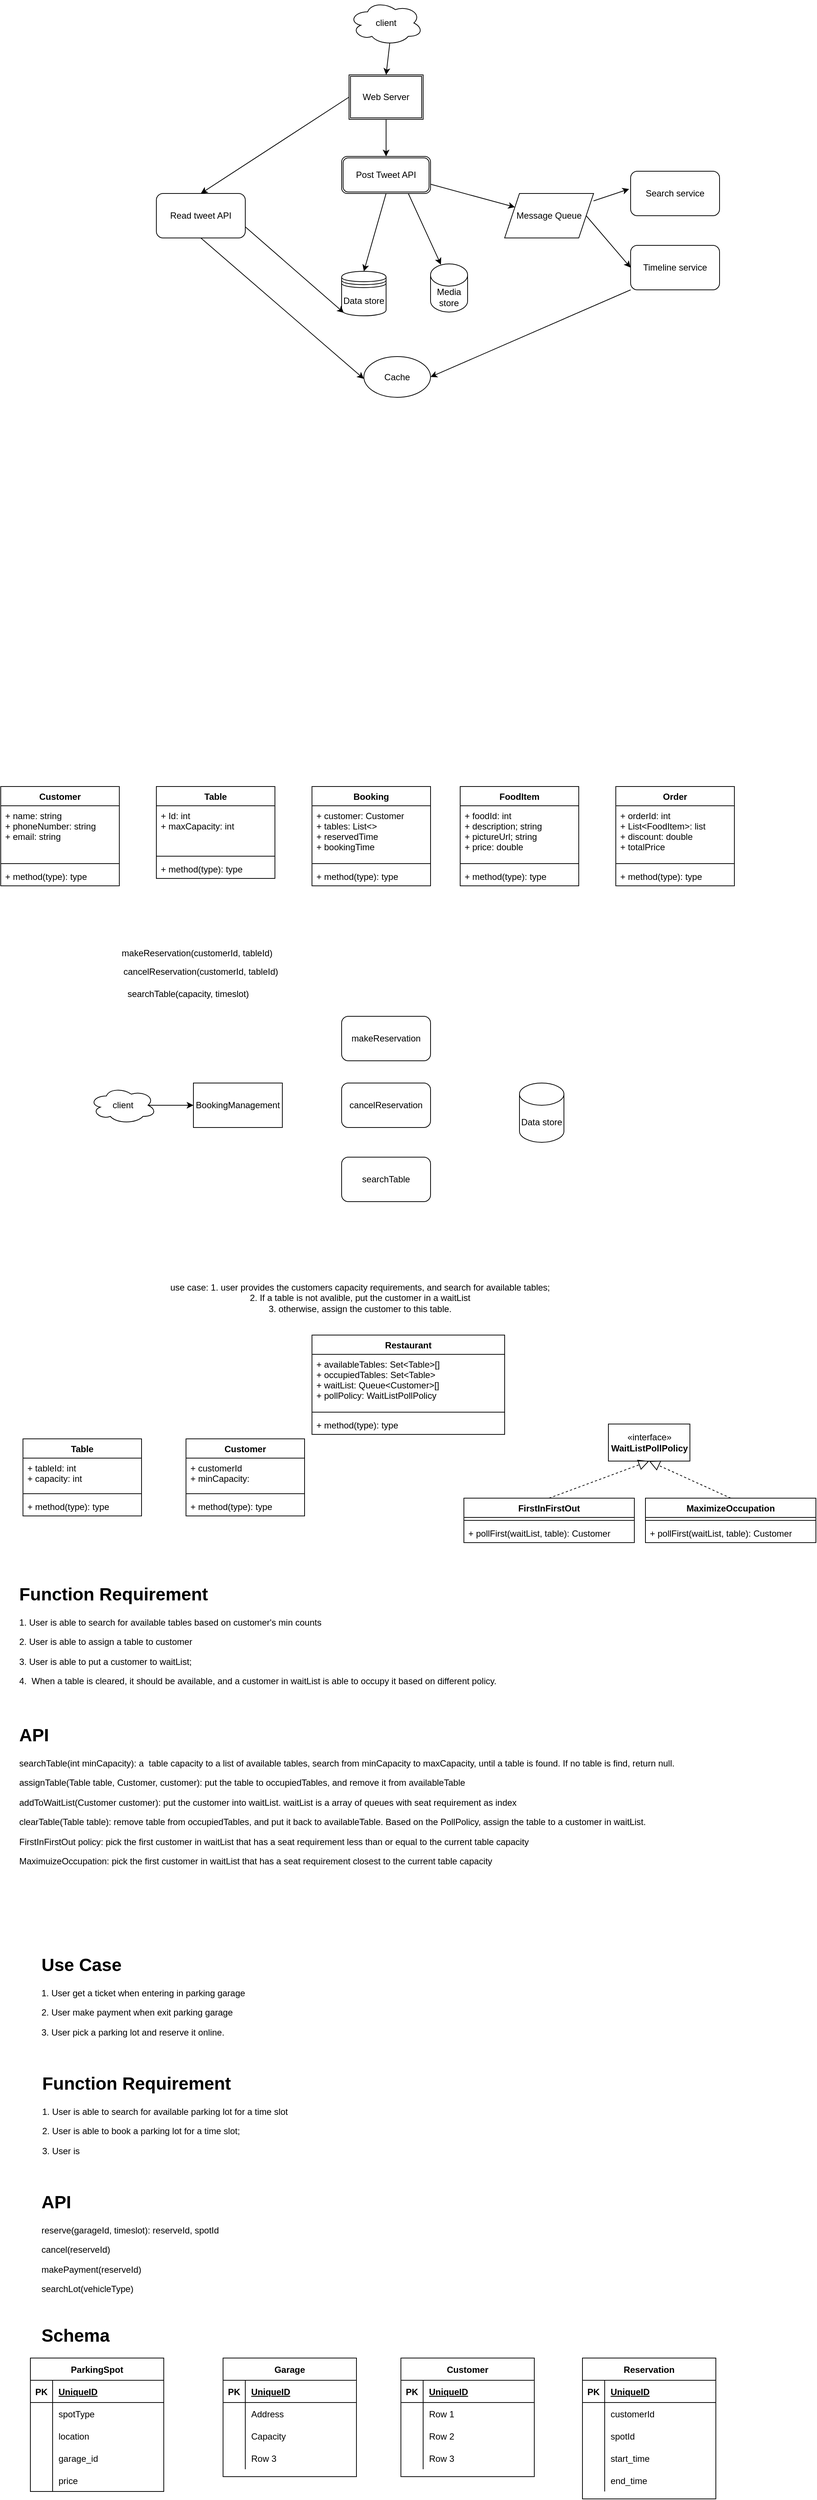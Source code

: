<mxfile version="14.8.0" type="github">
  <diagram id="A4mDuZ2J48MEt-R97qlC" name="Page-1">
    <mxGraphModel dx="1608" dy="774" grid="1" gridSize="10" guides="1" tooltips="1" connect="1" arrows="1" fold="1" page="1" pageScale="1" pageWidth="1100" pageHeight="850" math="0" shadow="0">
      <root>
        <mxCell id="0" />
        <mxCell id="1" parent="0" />
        <mxCell id="h9Yj2MIiB5W3ZqaMnut1-2" value="client" style="ellipse;shape=cloud;whiteSpace=wrap;html=1;align=center;" vertex="1" parent="1">
          <mxGeometry x="500" y="30" width="100" height="60" as="geometry" />
        </mxCell>
        <mxCell id="h9Yj2MIiB5W3ZqaMnut1-12" value="Web Server" style="shape=ext;double=1;rounded=0;whiteSpace=wrap;html=1;" vertex="1" parent="1">
          <mxGeometry x="500" y="130" width="100" height="60" as="geometry" />
        </mxCell>
        <mxCell id="h9Yj2MIiB5W3ZqaMnut1-13" value="Post Tweet API" style="shape=ext;double=1;rounded=1;whiteSpace=wrap;html=1;" vertex="1" parent="1">
          <mxGeometry x="490" y="240" width="120" height="50" as="geometry" />
        </mxCell>
        <mxCell id="h9Yj2MIiB5W3ZqaMnut1-14" value="" style="endArrow=classic;html=1;exitX=0.55;exitY=0.95;exitDx=0;exitDy=0;exitPerimeter=0;entryX=0.5;entryY=0;entryDx=0;entryDy=0;" edge="1" parent="1" source="h9Yj2MIiB5W3ZqaMnut1-2" target="h9Yj2MIiB5W3ZqaMnut1-12">
          <mxGeometry width="50" height="50" relative="1" as="geometry">
            <mxPoint x="520" y="420" as="sourcePoint" />
            <mxPoint x="570" y="370" as="targetPoint" />
          </mxGeometry>
        </mxCell>
        <mxCell id="h9Yj2MIiB5W3ZqaMnut1-15" value="" style="endArrow=classic;html=1;exitX=0.5;exitY=1;exitDx=0;exitDy=0;entryX=0.5;entryY=0;entryDx=0;entryDy=0;" edge="1" parent="1" source="h9Yj2MIiB5W3ZqaMnut1-12" target="h9Yj2MIiB5W3ZqaMnut1-13">
          <mxGeometry width="50" height="50" relative="1" as="geometry">
            <mxPoint x="520" y="420" as="sourcePoint" />
            <mxPoint x="570" y="370" as="targetPoint" />
          </mxGeometry>
        </mxCell>
        <mxCell id="h9Yj2MIiB5W3ZqaMnut1-16" value="Data store" style="shape=datastore;whiteSpace=wrap;html=1;" vertex="1" parent="1">
          <mxGeometry x="490" y="395" width="60" height="60" as="geometry" />
        </mxCell>
        <mxCell id="h9Yj2MIiB5W3ZqaMnut1-17" value="" style="endArrow=classic;html=1;exitX=0.5;exitY=1;exitDx=0;exitDy=0;entryX=0.5;entryY=0;entryDx=0;entryDy=0;" edge="1" parent="1" source="h9Yj2MIiB5W3ZqaMnut1-13" target="h9Yj2MIiB5W3ZqaMnut1-16">
          <mxGeometry width="50" height="50" relative="1" as="geometry">
            <mxPoint x="520" y="420" as="sourcePoint" />
            <mxPoint x="570" y="370" as="targetPoint" />
          </mxGeometry>
        </mxCell>
        <mxCell id="h9Yj2MIiB5W3ZqaMnut1-18" value="Cache" style="ellipse;whiteSpace=wrap;html=1;" vertex="1" parent="1">
          <mxGeometry x="520" y="510" width="90" height="55" as="geometry" />
        </mxCell>
        <mxCell id="h9Yj2MIiB5W3ZqaMnut1-20" value="Message Queue" style="shape=parallelogram;perimeter=parallelogramPerimeter;whiteSpace=wrap;html=1;fixedSize=1;" vertex="1" parent="1">
          <mxGeometry x="710" y="290" width="120" height="60" as="geometry" />
        </mxCell>
        <mxCell id="h9Yj2MIiB5W3ZqaMnut1-21" value="" style="endArrow=classic;html=1;entryX=0;entryY=0.25;entryDx=0;entryDy=0;exitX=1;exitY=0.75;exitDx=0;exitDy=0;" edge="1" parent="1" source="h9Yj2MIiB5W3ZqaMnut1-13" target="h9Yj2MIiB5W3ZqaMnut1-20">
          <mxGeometry width="50" height="50" relative="1" as="geometry">
            <mxPoint x="520" y="420" as="sourcePoint" />
            <mxPoint x="570" y="370" as="targetPoint" />
          </mxGeometry>
        </mxCell>
        <mxCell id="h9Yj2MIiB5W3ZqaMnut1-22" value="Timeline service" style="rounded=1;whiteSpace=wrap;html=1;" vertex="1" parent="1">
          <mxGeometry x="880" y="360" width="120" height="60" as="geometry" />
        </mxCell>
        <mxCell id="h9Yj2MIiB5W3ZqaMnut1-23" value="" style="endArrow=classic;html=1;entryX=0;entryY=0.5;entryDx=0;entryDy=0;exitX=1;exitY=0.5;exitDx=0;exitDy=0;" edge="1" parent="1" source="h9Yj2MIiB5W3ZqaMnut1-20" target="h9Yj2MIiB5W3ZqaMnut1-22">
          <mxGeometry width="50" height="50" relative="1" as="geometry">
            <mxPoint x="520" y="420" as="sourcePoint" />
            <mxPoint x="570" y="370" as="targetPoint" />
          </mxGeometry>
        </mxCell>
        <mxCell id="h9Yj2MIiB5W3ZqaMnut1-24" value="" style="endArrow=classic;html=1;entryX=1;entryY=0.5;entryDx=0;entryDy=0;exitX=0;exitY=1;exitDx=0;exitDy=0;" edge="1" parent="1" source="h9Yj2MIiB5W3ZqaMnut1-22" target="h9Yj2MIiB5W3ZqaMnut1-18">
          <mxGeometry width="50" height="50" relative="1" as="geometry">
            <mxPoint x="520" y="420" as="sourcePoint" />
            <mxPoint x="570" y="370" as="targetPoint" />
          </mxGeometry>
        </mxCell>
        <mxCell id="h9Yj2MIiB5W3ZqaMnut1-25" value="Read tweet API" style="rounded=1;whiteSpace=wrap;html=1;" vertex="1" parent="1">
          <mxGeometry x="240" y="290" width="120" height="60" as="geometry" />
        </mxCell>
        <mxCell id="h9Yj2MIiB5W3ZqaMnut1-26" value="" style="endArrow=classic;html=1;entryX=0.5;entryY=0;entryDx=0;entryDy=0;exitX=0;exitY=0.5;exitDx=0;exitDy=0;" edge="1" parent="1" source="h9Yj2MIiB5W3ZqaMnut1-12" target="h9Yj2MIiB5W3ZqaMnut1-25">
          <mxGeometry width="50" height="50" relative="1" as="geometry">
            <mxPoint x="520" y="420" as="sourcePoint" />
            <mxPoint x="570" y="370" as="targetPoint" />
          </mxGeometry>
        </mxCell>
        <mxCell id="h9Yj2MIiB5W3ZqaMnut1-27" value="" style="endArrow=classic;html=1;exitX=0.5;exitY=1;exitDx=0;exitDy=0;" edge="1" parent="1" source="h9Yj2MIiB5W3ZqaMnut1-25">
          <mxGeometry width="50" height="50" relative="1" as="geometry">
            <mxPoint x="520" y="420" as="sourcePoint" />
            <mxPoint x="520" y="540" as="targetPoint" />
          </mxGeometry>
        </mxCell>
        <mxCell id="h9Yj2MIiB5W3ZqaMnut1-28" value="Media store" style="shape=cylinder3;whiteSpace=wrap;html=1;boundedLbl=1;backgroundOutline=1;size=15;" vertex="1" parent="1">
          <mxGeometry x="610" y="385" width="50" height="65" as="geometry" />
        </mxCell>
        <mxCell id="h9Yj2MIiB5W3ZqaMnut1-29" value="" style="endArrow=classic;html=1;entryX=0.28;entryY=0.015;entryDx=0;entryDy=0;entryPerimeter=0;exitX=0.75;exitY=1;exitDx=0;exitDy=0;" edge="1" parent="1" source="h9Yj2MIiB5W3ZqaMnut1-13" target="h9Yj2MIiB5W3ZqaMnut1-28">
          <mxGeometry width="50" height="50" relative="1" as="geometry">
            <mxPoint x="520" y="410" as="sourcePoint" />
            <mxPoint x="570" y="360" as="targetPoint" />
          </mxGeometry>
        </mxCell>
        <mxCell id="h9Yj2MIiB5W3ZqaMnut1-30" value="Search service" style="rounded=1;whiteSpace=wrap;html=1;" vertex="1" parent="1">
          <mxGeometry x="880" y="260" width="120" height="60" as="geometry" />
        </mxCell>
        <mxCell id="h9Yj2MIiB5W3ZqaMnut1-32" value="" style="endArrow=classic;html=1;entryX=-0.017;entryY=0.4;entryDx=0;entryDy=0;entryPerimeter=0;" edge="1" parent="1" target="h9Yj2MIiB5W3ZqaMnut1-30">
          <mxGeometry width="50" height="50" relative="1" as="geometry">
            <mxPoint x="830" y="300" as="sourcePoint" />
            <mxPoint x="880" y="250" as="targetPoint" />
          </mxGeometry>
        </mxCell>
        <mxCell id="h9Yj2MIiB5W3ZqaMnut1-33" value="" style="endArrow=classic;html=1;entryX=0.05;entryY=0.933;entryDx=0;entryDy=0;entryPerimeter=0;exitX=1;exitY=0.75;exitDx=0;exitDy=0;" edge="1" parent="1" source="h9Yj2MIiB5W3ZqaMnut1-25" target="h9Yj2MIiB5W3ZqaMnut1-16">
          <mxGeometry width="50" height="50" relative="1" as="geometry">
            <mxPoint x="520" y="410" as="sourcePoint" />
            <mxPoint x="570" y="360" as="targetPoint" />
          </mxGeometry>
        </mxCell>
        <mxCell id="h9Yj2MIiB5W3ZqaMnut1-35" value="Customer" style="swimlane;fontStyle=1;align=center;verticalAlign=top;childLayout=stackLayout;horizontal=1;startSize=26;horizontalStack=0;resizeParent=1;resizeParentMax=0;resizeLast=0;collapsible=1;marginBottom=0;" vertex="1" parent="1">
          <mxGeometry x="30" y="1090" width="160" height="134" as="geometry" />
        </mxCell>
        <mxCell id="h9Yj2MIiB5W3ZqaMnut1-36" value="+ name: string&#xa;+ phoneNumber: string&#xa;+ email: string" style="text;strokeColor=none;fillColor=none;align=left;verticalAlign=top;spacingLeft=4;spacingRight=4;overflow=hidden;rotatable=0;points=[[0,0.5],[1,0.5]];portConstraint=eastwest;" vertex="1" parent="h9Yj2MIiB5W3ZqaMnut1-35">
          <mxGeometry y="26" width="160" height="74" as="geometry" />
        </mxCell>
        <mxCell id="h9Yj2MIiB5W3ZqaMnut1-37" value="" style="line;strokeWidth=1;fillColor=none;align=left;verticalAlign=middle;spacingTop=-1;spacingLeft=3;spacingRight=3;rotatable=0;labelPosition=right;points=[];portConstraint=eastwest;" vertex="1" parent="h9Yj2MIiB5W3ZqaMnut1-35">
          <mxGeometry y="100" width="160" height="8" as="geometry" />
        </mxCell>
        <mxCell id="h9Yj2MIiB5W3ZqaMnut1-38" value="+ method(type): type" style="text;strokeColor=none;fillColor=none;align=left;verticalAlign=top;spacingLeft=4;spacingRight=4;overflow=hidden;rotatable=0;points=[[0,0.5],[1,0.5]];portConstraint=eastwest;" vertex="1" parent="h9Yj2MIiB5W3ZqaMnut1-35">
          <mxGeometry y="108" width="160" height="26" as="geometry" />
        </mxCell>
        <mxCell id="h9Yj2MIiB5W3ZqaMnut1-43" value="Table" style="swimlane;fontStyle=1;align=center;verticalAlign=top;childLayout=stackLayout;horizontal=1;startSize=26;horizontalStack=0;resizeParent=1;resizeParentMax=0;resizeLast=0;collapsible=1;marginBottom=0;" vertex="1" parent="1">
          <mxGeometry x="240" y="1090" width="160" height="124" as="geometry" />
        </mxCell>
        <mxCell id="h9Yj2MIiB5W3ZqaMnut1-44" value="+ Id: int&#xa;+ maxCapacity: int" style="text;strokeColor=none;fillColor=none;align=left;verticalAlign=top;spacingLeft=4;spacingRight=4;overflow=hidden;rotatable=0;points=[[0,0.5],[1,0.5]];portConstraint=eastwest;" vertex="1" parent="h9Yj2MIiB5W3ZqaMnut1-43">
          <mxGeometry y="26" width="160" height="64" as="geometry" />
        </mxCell>
        <mxCell id="h9Yj2MIiB5W3ZqaMnut1-45" value="" style="line;strokeWidth=1;fillColor=none;align=left;verticalAlign=middle;spacingTop=-1;spacingLeft=3;spacingRight=3;rotatable=0;labelPosition=right;points=[];portConstraint=eastwest;" vertex="1" parent="h9Yj2MIiB5W3ZqaMnut1-43">
          <mxGeometry y="90" width="160" height="8" as="geometry" />
        </mxCell>
        <mxCell id="h9Yj2MIiB5W3ZqaMnut1-46" value="+ method(type): type" style="text;strokeColor=none;fillColor=none;align=left;verticalAlign=top;spacingLeft=4;spacingRight=4;overflow=hidden;rotatable=0;points=[[0,0.5],[1,0.5]];portConstraint=eastwest;" vertex="1" parent="h9Yj2MIiB5W3ZqaMnut1-43">
          <mxGeometry y="98" width="160" height="26" as="geometry" />
        </mxCell>
        <mxCell id="h9Yj2MIiB5W3ZqaMnut1-47" value="Booking" style="swimlane;fontStyle=1;align=center;verticalAlign=top;childLayout=stackLayout;horizontal=1;startSize=26;horizontalStack=0;resizeParent=1;resizeParentMax=0;resizeLast=0;collapsible=1;marginBottom=0;" vertex="1" parent="1">
          <mxGeometry x="450" y="1090" width="160" height="134" as="geometry" />
        </mxCell>
        <mxCell id="h9Yj2MIiB5W3ZqaMnut1-48" value="+ customer: Customer&#xa;+ tables: List&lt;&gt;&#xa;+ reservedTime&#xa;+ bookingTime" style="text;strokeColor=none;fillColor=none;align=left;verticalAlign=top;spacingLeft=4;spacingRight=4;overflow=hidden;rotatable=0;points=[[0,0.5],[1,0.5]];portConstraint=eastwest;" vertex="1" parent="h9Yj2MIiB5W3ZqaMnut1-47">
          <mxGeometry y="26" width="160" height="74" as="geometry" />
        </mxCell>
        <mxCell id="h9Yj2MIiB5W3ZqaMnut1-49" value="" style="line;strokeWidth=1;fillColor=none;align=left;verticalAlign=middle;spacingTop=-1;spacingLeft=3;spacingRight=3;rotatable=0;labelPosition=right;points=[];portConstraint=eastwest;" vertex="1" parent="h9Yj2MIiB5W3ZqaMnut1-47">
          <mxGeometry y="100" width="160" height="8" as="geometry" />
        </mxCell>
        <mxCell id="h9Yj2MIiB5W3ZqaMnut1-50" value="+ method(type): type" style="text;strokeColor=none;fillColor=none;align=left;verticalAlign=top;spacingLeft=4;spacingRight=4;overflow=hidden;rotatable=0;points=[[0,0.5],[1,0.5]];portConstraint=eastwest;" vertex="1" parent="h9Yj2MIiB5W3ZqaMnut1-47">
          <mxGeometry y="108" width="160" height="26" as="geometry" />
        </mxCell>
        <mxCell id="h9Yj2MIiB5W3ZqaMnut1-51" value="makeReservation(customerId, tableId)" style="text;html=1;strokeColor=none;fillColor=none;align=center;verticalAlign=middle;whiteSpace=wrap;rounded=0;" vertex="1" parent="1">
          <mxGeometry x="170" y="1310" width="250" height="10" as="geometry" />
        </mxCell>
        <mxCell id="h9Yj2MIiB5W3ZqaMnut1-52" value="cancelReservation(customerId, tableId)" style="text;html=1;strokeColor=none;fillColor=none;align=center;verticalAlign=middle;whiteSpace=wrap;rounded=0;" vertex="1" parent="1">
          <mxGeometry x="190" y="1330" width="220" height="20" as="geometry" />
        </mxCell>
        <mxCell id="h9Yj2MIiB5W3ZqaMnut1-53" value="client" style="ellipse;shape=cloud;whiteSpace=wrap;html=1;" vertex="1" parent="1">
          <mxGeometry x="150" y="1495" width="90" height="50" as="geometry" />
        </mxCell>
        <mxCell id="h9Yj2MIiB5W3ZqaMnut1-54" value="BookingManagement" style="rounded=0;whiteSpace=wrap;html=1;" vertex="1" parent="1">
          <mxGeometry x="290" y="1490" width="120" height="60" as="geometry" />
        </mxCell>
        <mxCell id="h9Yj2MIiB5W3ZqaMnut1-55" value="makeReservation" style="rounded=1;whiteSpace=wrap;html=1;" vertex="1" parent="1">
          <mxGeometry x="490" y="1400" width="120" height="60" as="geometry" />
        </mxCell>
        <mxCell id="h9Yj2MIiB5W3ZqaMnut1-56" value="Data store" style="shape=cylinder3;whiteSpace=wrap;html=1;boundedLbl=1;backgroundOutline=1;size=15;" vertex="1" parent="1">
          <mxGeometry x="730" y="1490" width="60" height="80" as="geometry" />
        </mxCell>
        <mxCell id="h9Yj2MIiB5W3ZqaMnut1-58" value="cancelReservation" style="rounded=1;whiteSpace=wrap;html=1;" vertex="1" parent="1">
          <mxGeometry x="490" y="1490" width="120" height="60" as="geometry" />
        </mxCell>
        <mxCell id="h9Yj2MIiB5W3ZqaMnut1-59" value="searchTable" style="rounded=1;whiteSpace=wrap;html=1;" vertex="1" parent="1">
          <mxGeometry x="490" y="1590" width="120" height="60" as="geometry" />
        </mxCell>
        <mxCell id="h9Yj2MIiB5W3ZqaMnut1-60" value="searchTable(capacity, timeslot)" style="text;html=1;strokeColor=none;fillColor=none;align=center;verticalAlign=middle;whiteSpace=wrap;rounded=0;" vertex="1" parent="1">
          <mxGeometry x="183" y="1360" width="200" height="20" as="geometry" />
        </mxCell>
        <mxCell id="h9Yj2MIiB5W3ZqaMnut1-61" value="" style="endArrow=classic;html=1;exitX=0.875;exitY=0.5;exitDx=0;exitDy=0;exitPerimeter=0;entryX=0;entryY=0.5;entryDx=0;entryDy=0;" edge="1" parent="1" source="h9Yj2MIiB5W3ZqaMnut1-53" target="h9Yj2MIiB5W3ZqaMnut1-54">
          <mxGeometry width="50" height="50" relative="1" as="geometry">
            <mxPoint x="520" y="1500" as="sourcePoint" />
            <mxPoint x="570" y="1450" as="targetPoint" />
          </mxGeometry>
        </mxCell>
        <mxCell id="h9Yj2MIiB5W3ZqaMnut1-62" value="FoodItem" style="swimlane;fontStyle=1;align=center;verticalAlign=top;childLayout=stackLayout;horizontal=1;startSize=26;horizontalStack=0;resizeParent=1;resizeParentMax=0;resizeLast=0;collapsible=1;marginBottom=0;" vertex="1" parent="1">
          <mxGeometry x="650" y="1090" width="160" height="134" as="geometry" />
        </mxCell>
        <mxCell id="h9Yj2MIiB5W3ZqaMnut1-63" value="+ foodId: int&#xa;+ description; string&#xa;+ pictureUrl; string&#xa;+ price: double" style="text;strokeColor=none;fillColor=none;align=left;verticalAlign=top;spacingLeft=4;spacingRight=4;overflow=hidden;rotatable=0;points=[[0,0.5],[1,0.5]];portConstraint=eastwest;" vertex="1" parent="h9Yj2MIiB5W3ZqaMnut1-62">
          <mxGeometry y="26" width="160" height="74" as="geometry" />
        </mxCell>
        <mxCell id="h9Yj2MIiB5W3ZqaMnut1-64" value="" style="line;strokeWidth=1;fillColor=none;align=left;verticalAlign=middle;spacingTop=-1;spacingLeft=3;spacingRight=3;rotatable=0;labelPosition=right;points=[];portConstraint=eastwest;" vertex="1" parent="h9Yj2MIiB5W3ZqaMnut1-62">
          <mxGeometry y="100" width="160" height="8" as="geometry" />
        </mxCell>
        <mxCell id="h9Yj2MIiB5W3ZqaMnut1-65" value="+ method(type): type" style="text;strokeColor=none;fillColor=none;align=left;verticalAlign=top;spacingLeft=4;spacingRight=4;overflow=hidden;rotatable=0;points=[[0,0.5],[1,0.5]];portConstraint=eastwest;" vertex="1" parent="h9Yj2MIiB5W3ZqaMnut1-62">
          <mxGeometry y="108" width="160" height="26" as="geometry" />
        </mxCell>
        <mxCell id="h9Yj2MIiB5W3ZqaMnut1-66" value="Order" style="swimlane;fontStyle=1;align=center;verticalAlign=top;childLayout=stackLayout;horizontal=1;startSize=26;horizontalStack=0;resizeParent=1;resizeParentMax=0;resizeLast=0;collapsible=1;marginBottom=0;" vertex="1" parent="1">
          <mxGeometry x="860" y="1090" width="160" height="134" as="geometry" />
        </mxCell>
        <mxCell id="h9Yj2MIiB5W3ZqaMnut1-67" value="+ orderId: int&#xa;+ List&lt;FoodItem&gt;: list&#xa;+ discount: double&#xa;+ totalPrice" style="text;strokeColor=none;fillColor=none;align=left;verticalAlign=top;spacingLeft=4;spacingRight=4;overflow=hidden;rotatable=0;points=[[0,0.5],[1,0.5]];portConstraint=eastwest;" vertex="1" parent="h9Yj2MIiB5W3ZqaMnut1-66">
          <mxGeometry y="26" width="160" height="74" as="geometry" />
        </mxCell>
        <mxCell id="h9Yj2MIiB5W3ZqaMnut1-68" value="" style="line;strokeWidth=1;fillColor=none;align=left;verticalAlign=middle;spacingTop=-1;spacingLeft=3;spacingRight=3;rotatable=0;labelPosition=right;points=[];portConstraint=eastwest;" vertex="1" parent="h9Yj2MIiB5W3ZqaMnut1-66">
          <mxGeometry y="100" width="160" height="8" as="geometry" />
        </mxCell>
        <mxCell id="h9Yj2MIiB5W3ZqaMnut1-69" value="+ method(type): type" style="text;strokeColor=none;fillColor=none;align=left;verticalAlign=top;spacingLeft=4;spacingRight=4;overflow=hidden;rotatable=0;points=[[0,0.5],[1,0.5]];portConstraint=eastwest;" vertex="1" parent="h9Yj2MIiB5W3ZqaMnut1-66">
          <mxGeometry y="108" width="160" height="26" as="geometry" />
        </mxCell>
        <mxCell id="h9Yj2MIiB5W3ZqaMnut1-70" value="Table" style="swimlane;fontStyle=1;align=center;verticalAlign=top;childLayout=stackLayout;horizontal=1;startSize=26;horizontalStack=0;resizeParent=1;resizeParentMax=0;resizeLast=0;collapsible=1;marginBottom=0;" vertex="1" parent="1">
          <mxGeometry x="60" y="1970" width="160" height="104" as="geometry" />
        </mxCell>
        <mxCell id="h9Yj2MIiB5W3ZqaMnut1-71" value="+ tableId: int&#xa;+ capacity: int" style="text;strokeColor=none;fillColor=none;align=left;verticalAlign=top;spacingLeft=4;spacingRight=4;overflow=hidden;rotatable=0;points=[[0,0.5],[1,0.5]];portConstraint=eastwest;" vertex="1" parent="h9Yj2MIiB5W3ZqaMnut1-70">
          <mxGeometry y="26" width="160" height="44" as="geometry" />
        </mxCell>
        <mxCell id="h9Yj2MIiB5W3ZqaMnut1-72" value="" style="line;strokeWidth=1;fillColor=none;align=left;verticalAlign=middle;spacingTop=-1;spacingLeft=3;spacingRight=3;rotatable=0;labelPosition=right;points=[];portConstraint=eastwest;" vertex="1" parent="h9Yj2MIiB5W3ZqaMnut1-70">
          <mxGeometry y="70" width="160" height="8" as="geometry" />
        </mxCell>
        <mxCell id="h9Yj2MIiB5W3ZqaMnut1-73" value="+ method(type): type" style="text;strokeColor=none;fillColor=none;align=left;verticalAlign=top;spacingLeft=4;spacingRight=4;overflow=hidden;rotatable=0;points=[[0,0.5],[1,0.5]];portConstraint=eastwest;" vertex="1" parent="h9Yj2MIiB5W3ZqaMnut1-70">
          <mxGeometry y="78" width="160" height="26" as="geometry" />
        </mxCell>
        <mxCell id="h9Yj2MIiB5W3ZqaMnut1-74" value="Customer" style="swimlane;fontStyle=1;align=center;verticalAlign=top;childLayout=stackLayout;horizontal=1;startSize=26;horizontalStack=0;resizeParent=1;resizeParentMax=0;resizeLast=0;collapsible=1;marginBottom=0;" vertex="1" parent="1">
          <mxGeometry x="280" y="1970" width="160" height="104" as="geometry" />
        </mxCell>
        <mxCell id="h9Yj2MIiB5W3ZqaMnut1-75" value="+ customerId&#xa;+ minCapacity: " style="text;strokeColor=none;fillColor=none;align=left;verticalAlign=top;spacingLeft=4;spacingRight=4;overflow=hidden;rotatable=0;points=[[0,0.5],[1,0.5]];portConstraint=eastwest;" vertex="1" parent="h9Yj2MIiB5W3ZqaMnut1-74">
          <mxGeometry y="26" width="160" height="44" as="geometry" />
        </mxCell>
        <mxCell id="h9Yj2MIiB5W3ZqaMnut1-76" value="" style="line;strokeWidth=1;fillColor=none;align=left;verticalAlign=middle;spacingTop=-1;spacingLeft=3;spacingRight=3;rotatable=0;labelPosition=right;points=[];portConstraint=eastwest;" vertex="1" parent="h9Yj2MIiB5W3ZqaMnut1-74">
          <mxGeometry y="70" width="160" height="8" as="geometry" />
        </mxCell>
        <mxCell id="h9Yj2MIiB5W3ZqaMnut1-77" value="+ method(type): type" style="text;strokeColor=none;fillColor=none;align=left;verticalAlign=top;spacingLeft=4;spacingRight=4;overflow=hidden;rotatable=0;points=[[0,0.5],[1,0.5]];portConstraint=eastwest;" vertex="1" parent="h9Yj2MIiB5W3ZqaMnut1-74">
          <mxGeometry y="78" width="160" height="26" as="geometry" />
        </mxCell>
        <mxCell id="h9Yj2MIiB5W3ZqaMnut1-78" value="use case: 1. user provides the customers capacity requirements, and search for available tables;&lt;br&gt;2. If a table is not avalible, put the customer in a waitList&lt;br&gt;3. otherwise, assign the customer to this table." style="text;html=1;strokeColor=none;fillColor=none;align=center;verticalAlign=middle;whiteSpace=wrap;rounded=0;" vertex="1" parent="1">
          <mxGeometry x="160" y="1770" width="710" height="20" as="geometry" />
        </mxCell>
        <mxCell id="h9Yj2MIiB5W3ZqaMnut1-79" value="Restaurant" style="swimlane;fontStyle=1;align=center;verticalAlign=top;childLayout=stackLayout;horizontal=1;startSize=26;horizontalStack=0;resizeParent=1;resizeParentMax=0;resizeLast=0;collapsible=1;marginBottom=0;" vertex="1" parent="1">
          <mxGeometry x="450" y="1830" width="260" height="134" as="geometry" />
        </mxCell>
        <mxCell id="h9Yj2MIiB5W3ZqaMnut1-80" value="+ availableTables: Set&lt;Table&gt;[]&#xa;+ occupiedTables: Set&lt;Table&gt;&#xa;+ waitList: Queue&lt;Customer&gt;[]&#xa;+ pollPolicy: WaitListPollPolicy" style="text;strokeColor=none;fillColor=none;align=left;verticalAlign=top;spacingLeft=4;spacingRight=4;overflow=hidden;rotatable=0;points=[[0,0.5],[1,0.5]];portConstraint=eastwest;" vertex="1" parent="h9Yj2MIiB5W3ZqaMnut1-79">
          <mxGeometry y="26" width="260" height="74" as="geometry" />
        </mxCell>
        <mxCell id="h9Yj2MIiB5W3ZqaMnut1-81" value="" style="line;strokeWidth=1;fillColor=none;align=left;verticalAlign=middle;spacingTop=-1;spacingLeft=3;spacingRight=3;rotatable=0;labelPosition=right;points=[];portConstraint=eastwest;" vertex="1" parent="h9Yj2MIiB5W3ZqaMnut1-79">
          <mxGeometry y="100" width="260" height="8" as="geometry" />
        </mxCell>
        <mxCell id="h9Yj2MIiB5W3ZqaMnut1-82" value="+ method(type): type" style="text;strokeColor=none;fillColor=none;align=left;verticalAlign=top;spacingLeft=4;spacingRight=4;overflow=hidden;rotatable=0;points=[[0,0.5],[1,0.5]];portConstraint=eastwest;" vertex="1" parent="h9Yj2MIiB5W3ZqaMnut1-79">
          <mxGeometry y="108" width="260" height="26" as="geometry" />
        </mxCell>
        <mxCell id="h9Yj2MIiB5W3ZqaMnut1-84" value="&lt;h1&gt;Function Requirement&lt;/h1&gt;&lt;p&gt;1. User is able to search for available tables based on customer&#39;s min counts&lt;/p&gt;&lt;p&gt;2. User is able to assign a table to customer&lt;/p&gt;&lt;p&gt;3. User is able to put a customer to waitList;&lt;/p&gt;&lt;p&gt;4.&amp;nbsp; When a table is cleared, it should be available, and a customer in waitList is able to occupy it based on different policy.&amp;nbsp;&lt;/p&gt;" style="text;html=1;strokeColor=none;fillColor=none;spacing=5;spacingTop=-20;whiteSpace=wrap;overflow=hidden;rounded=0;" vertex="1" parent="1">
          <mxGeometry x="50" y="2160" width="700" height="170" as="geometry" />
        </mxCell>
        <mxCell id="h9Yj2MIiB5W3ZqaMnut1-85" value="«interface»&lt;br&gt;&lt;b&gt;WaitListPollPolicy&lt;/b&gt;" style="html=1;" vertex="1" parent="1">
          <mxGeometry x="850" y="1950" width="110" height="50" as="geometry" />
        </mxCell>
        <mxCell id="h9Yj2MIiB5W3ZqaMnut1-86" value="&lt;h1&gt;API&lt;/h1&gt;&lt;p&gt;searchTable(int minCapacity): a&amp;nbsp; table capacity to a list of available tables, search from minCapacity to maxCapacity, until a table is found. If no table is find, return null.&lt;/p&gt;&lt;p&gt;assignTable(Table table, Customer, customer): put the table to occupiedTables, and remove it from availableTable&lt;/p&gt;&lt;p&gt;&lt;span&gt;addToWaitList(Customer customer): put the customer into waitList. waitList is a array of queues with seat requirement as index&lt;/span&gt;&lt;br&gt;&lt;/p&gt;&lt;p&gt;clearTable(Table table): remove table from occupiedTables, and put it back to availableTable. Based on the PollPolicy, assign the table to a customer in waitList.&amp;nbsp;&lt;/p&gt;&lt;p&gt;FirstInFirstOut policy: pick the first customer in waitList that has a seat requirement less than or equal to the current table capacity&lt;/p&gt;&lt;p&gt;MaximuizeOccupation: pick the first customer in waitList that has a seat requirement closest to the current table capacity&lt;/p&gt;&lt;div&gt;&lt;br&gt;&lt;/div&gt;" style="text;html=1;strokeColor=none;fillColor=none;spacing=5;spacingTop=-20;whiteSpace=wrap;overflow=hidden;rounded=0;" vertex="1" parent="1">
          <mxGeometry x="50" y="2350" width="990" height="210" as="geometry" />
        </mxCell>
        <mxCell id="h9Yj2MIiB5W3ZqaMnut1-87" value="FirstInFirstOut" style="swimlane;fontStyle=1;align=center;verticalAlign=top;childLayout=stackLayout;horizontal=1;startSize=26;horizontalStack=0;resizeParent=1;resizeParentMax=0;resizeLast=0;collapsible=1;marginBottom=0;" vertex="1" parent="1">
          <mxGeometry x="655" y="2050" width="230" height="60" as="geometry" />
        </mxCell>
        <mxCell id="h9Yj2MIiB5W3ZqaMnut1-89" value="" style="line;strokeWidth=1;fillColor=none;align=left;verticalAlign=middle;spacingTop=-1;spacingLeft=3;spacingRight=3;rotatable=0;labelPosition=right;points=[];portConstraint=eastwest;" vertex="1" parent="h9Yj2MIiB5W3ZqaMnut1-87">
          <mxGeometry y="26" width="230" height="8" as="geometry" />
        </mxCell>
        <mxCell id="h9Yj2MIiB5W3ZqaMnut1-90" value="+ pollFirst(waitList, table): Customer" style="text;strokeColor=none;fillColor=none;align=left;verticalAlign=top;spacingLeft=4;spacingRight=4;overflow=hidden;rotatable=0;points=[[0,0.5],[1,0.5]];portConstraint=eastwest;" vertex="1" parent="h9Yj2MIiB5W3ZqaMnut1-87">
          <mxGeometry y="34" width="230" height="26" as="geometry" />
        </mxCell>
        <mxCell id="h9Yj2MIiB5W3ZqaMnut1-91" value="" style="endArrow=block;dashed=1;endFill=0;endSize=12;html=1;entryX=0.5;entryY=1;entryDx=0;entryDy=0;exitX=0.5;exitY=0;exitDx=0;exitDy=0;" edge="1" parent="1" source="h9Yj2MIiB5W3ZqaMnut1-87" target="h9Yj2MIiB5W3ZqaMnut1-85">
          <mxGeometry width="160" relative="1" as="geometry">
            <mxPoint x="470" y="2320" as="sourcePoint" />
            <mxPoint x="630" y="2320" as="targetPoint" />
          </mxGeometry>
        </mxCell>
        <mxCell id="h9Yj2MIiB5W3ZqaMnut1-93" value="MaximizeOccupation" style="swimlane;fontStyle=1;align=center;verticalAlign=top;childLayout=stackLayout;horizontal=1;startSize=26;horizontalStack=0;resizeParent=1;resizeParentMax=0;resizeLast=0;collapsible=1;marginBottom=0;" vertex="1" parent="1">
          <mxGeometry x="900" y="2050" width="230" height="60" as="geometry" />
        </mxCell>
        <mxCell id="h9Yj2MIiB5W3ZqaMnut1-94" value="" style="line;strokeWidth=1;fillColor=none;align=left;verticalAlign=middle;spacingTop=-1;spacingLeft=3;spacingRight=3;rotatable=0;labelPosition=right;points=[];portConstraint=eastwest;" vertex="1" parent="h9Yj2MIiB5W3ZqaMnut1-93">
          <mxGeometry y="26" width="230" height="8" as="geometry" />
        </mxCell>
        <mxCell id="h9Yj2MIiB5W3ZqaMnut1-95" value="+ pollFirst(waitList, table): Customer" style="text;strokeColor=none;fillColor=none;align=left;verticalAlign=top;spacingLeft=4;spacingRight=4;overflow=hidden;rotatable=0;points=[[0,0.5],[1,0.5]];portConstraint=eastwest;" vertex="1" parent="h9Yj2MIiB5W3ZqaMnut1-93">
          <mxGeometry y="34" width="230" height="26" as="geometry" />
        </mxCell>
        <mxCell id="h9Yj2MIiB5W3ZqaMnut1-96" value="" style="endArrow=block;dashed=1;endFill=0;endSize=12;html=1;entryX=0.5;entryY=1;entryDx=0;entryDy=0;exitX=0.5;exitY=0;exitDx=0;exitDy=0;" edge="1" parent="1" source="h9Yj2MIiB5W3ZqaMnut1-93" target="h9Yj2MIiB5W3ZqaMnut1-85">
          <mxGeometry width="160" relative="1" as="geometry">
            <mxPoint x="470" y="2110" as="sourcePoint" />
            <mxPoint x="630" y="2110" as="targetPoint" />
          </mxGeometry>
        </mxCell>
        <mxCell id="h9Yj2MIiB5W3ZqaMnut1-97" value="&lt;h1&gt;Use Case&lt;/h1&gt;&lt;p&gt;1. User get a ticket when entering in parking garage&lt;/p&gt;&lt;p&gt;2. User make payment when exit parking garage&lt;/p&gt;&lt;p&gt;3. User pick a parking lot and reserve it online.&lt;/p&gt;&lt;p&gt;&lt;br&gt;&lt;/p&gt;" style="text;html=1;strokeColor=none;fillColor=none;spacing=5;spacingTop=-20;whiteSpace=wrap;overflow=hidden;rounded=0;" vertex="1" parent="1">
          <mxGeometry x="80" y="2660" width="950" height="130" as="geometry" />
        </mxCell>
        <mxCell id="h9Yj2MIiB5W3ZqaMnut1-98" value="&lt;h1&gt;Function Requirement&lt;/h1&gt;&lt;p&gt;1. User is able to search for available parking lot for a time slot&lt;/p&gt;&lt;p&gt;2. User is able to book a parking lot for a time slot;&lt;/p&gt;&lt;p&gt;3. User is&amp;nbsp;&lt;span&gt;&amp;nbsp;&lt;/span&gt;&lt;/p&gt;" style="text;html=1;strokeColor=none;fillColor=none;spacing=5;spacingTop=-20;whiteSpace=wrap;overflow=hidden;rounded=0;" vertex="1" parent="1">
          <mxGeometry x="81" y="2820" width="940" height="120" as="geometry" />
        </mxCell>
        <mxCell id="h9Yj2MIiB5W3ZqaMnut1-99" value="&lt;h1&gt;API&lt;/h1&gt;&lt;p&gt;&lt;span&gt;reserve(garageId, timeslot): reserveId, spotId&lt;/span&gt;&lt;br&gt;&lt;/p&gt;&lt;p&gt;&lt;span&gt;cancel(reserveId)&lt;/span&gt;&lt;/p&gt;&lt;p&gt;&lt;span&gt;makePayment(reserveId)&lt;/span&gt;&lt;/p&gt;&lt;p&gt;&lt;span&gt;searchLot(vehicleType)&lt;/span&gt;&lt;/p&gt;" style="text;html=1;strokeColor=none;fillColor=none;spacing=5;spacingTop=-20;whiteSpace=wrap;overflow=hidden;rounded=0;" vertex="1" parent="1">
          <mxGeometry x="80" y="2980" width="950" height="180" as="geometry" />
        </mxCell>
        <mxCell id="h9Yj2MIiB5W3ZqaMnut1-100" value="&lt;h1&gt;&lt;span&gt;Schema&lt;/span&gt;&lt;br&gt;&lt;/h1&gt;" style="text;html=1;strokeColor=none;fillColor=none;spacing=5;spacingTop=-20;whiteSpace=wrap;overflow=hidden;rounded=0;" vertex="1" parent="1">
          <mxGeometry x="80" y="3160" width="1000" height="40" as="geometry" />
        </mxCell>
        <mxCell id="h9Yj2MIiB5W3ZqaMnut1-111" value="ParkingSpot" style="shape=table;startSize=30;container=1;collapsible=1;childLayout=tableLayout;fixedRows=1;rowLines=0;fontStyle=1;align=center;resizeLast=1;" vertex="1" parent="1">
          <mxGeometry x="70" y="3210" width="180" height="180" as="geometry" />
        </mxCell>
        <mxCell id="h9Yj2MIiB5W3ZqaMnut1-112" value="" style="shape=partialRectangle;collapsible=0;dropTarget=0;pointerEvents=0;fillColor=none;top=0;left=0;bottom=1;right=0;points=[[0,0.5],[1,0.5]];portConstraint=eastwest;" vertex="1" parent="h9Yj2MIiB5W3ZqaMnut1-111">
          <mxGeometry y="30" width="180" height="30" as="geometry" />
        </mxCell>
        <mxCell id="h9Yj2MIiB5W3ZqaMnut1-113" value="PK" style="shape=partialRectangle;connectable=0;fillColor=none;top=0;left=0;bottom=0;right=0;fontStyle=1;overflow=hidden;" vertex="1" parent="h9Yj2MIiB5W3ZqaMnut1-112">
          <mxGeometry width="30" height="30" as="geometry" />
        </mxCell>
        <mxCell id="h9Yj2MIiB5W3ZqaMnut1-114" value="UniqueID" style="shape=partialRectangle;connectable=0;fillColor=none;top=0;left=0;bottom=0;right=0;align=left;spacingLeft=6;fontStyle=5;overflow=hidden;" vertex="1" parent="h9Yj2MIiB5W3ZqaMnut1-112">
          <mxGeometry x="30" width="150" height="30" as="geometry" />
        </mxCell>
        <mxCell id="h9Yj2MIiB5W3ZqaMnut1-115" value="" style="shape=partialRectangle;collapsible=0;dropTarget=0;pointerEvents=0;fillColor=none;top=0;left=0;bottom=0;right=0;points=[[0,0.5],[1,0.5]];portConstraint=eastwest;" vertex="1" parent="h9Yj2MIiB5W3ZqaMnut1-111">
          <mxGeometry y="60" width="180" height="30" as="geometry" />
        </mxCell>
        <mxCell id="h9Yj2MIiB5W3ZqaMnut1-116" value="" style="shape=partialRectangle;connectable=0;fillColor=none;top=0;left=0;bottom=0;right=0;editable=1;overflow=hidden;" vertex="1" parent="h9Yj2MIiB5W3ZqaMnut1-115">
          <mxGeometry width="30" height="30" as="geometry" />
        </mxCell>
        <mxCell id="h9Yj2MIiB5W3ZqaMnut1-117" value="spotType" style="shape=partialRectangle;connectable=0;fillColor=none;top=0;left=0;bottom=0;right=0;align=left;spacingLeft=6;overflow=hidden;" vertex="1" parent="h9Yj2MIiB5W3ZqaMnut1-115">
          <mxGeometry x="30" width="150" height="30" as="geometry" />
        </mxCell>
        <mxCell id="h9Yj2MIiB5W3ZqaMnut1-118" value="" style="shape=partialRectangle;collapsible=0;dropTarget=0;pointerEvents=0;fillColor=none;top=0;left=0;bottom=0;right=0;points=[[0,0.5],[1,0.5]];portConstraint=eastwest;" vertex="1" parent="h9Yj2MIiB5W3ZqaMnut1-111">
          <mxGeometry y="90" width="180" height="30" as="geometry" />
        </mxCell>
        <mxCell id="h9Yj2MIiB5W3ZqaMnut1-119" value="" style="shape=partialRectangle;connectable=0;fillColor=none;top=0;left=0;bottom=0;right=0;editable=1;overflow=hidden;" vertex="1" parent="h9Yj2MIiB5W3ZqaMnut1-118">
          <mxGeometry width="30" height="30" as="geometry" />
        </mxCell>
        <mxCell id="h9Yj2MIiB5W3ZqaMnut1-120" value="location" style="shape=partialRectangle;connectable=0;fillColor=none;top=0;left=0;bottom=0;right=0;align=left;spacingLeft=6;overflow=hidden;" vertex="1" parent="h9Yj2MIiB5W3ZqaMnut1-118">
          <mxGeometry x="30" width="150" height="30" as="geometry" />
        </mxCell>
        <mxCell id="h9Yj2MIiB5W3ZqaMnut1-121" value="" style="shape=partialRectangle;collapsible=0;dropTarget=0;pointerEvents=0;fillColor=none;top=0;left=0;bottom=0;right=0;points=[[0,0.5],[1,0.5]];portConstraint=eastwest;" vertex="1" parent="h9Yj2MIiB5W3ZqaMnut1-111">
          <mxGeometry y="120" width="180" height="30" as="geometry" />
        </mxCell>
        <mxCell id="h9Yj2MIiB5W3ZqaMnut1-122" value="" style="shape=partialRectangle;connectable=0;fillColor=none;top=0;left=0;bottom=0;right=0;editable=1;overflow=hidden;" vertex="1" parent="h9Yj2MIiB5W3ZqaMnut1-121">
          <mxGeometry width="30" height="30" as="geometry" />
        </mxCell>
        <mxCell id="h9Yj2MIiB5W3ZqaMnut1-123" value="garage_id" style="shape=partialRectangle;connectable=0;fillColor=none;top=0;left=0;bottom=0;right=0;align=left;spacingLeft=6;overflow=hidden;" vertex="1" parent="h9Yj2MIiB5W3ZqaMnut1-121">
          <mxGeometry x="30" width="150" height="30" as="geometry" />
        </mxCell>
        <mxCell id="h9Yj2MIiB5W3ZqaMnut1-151" value="" style="shape=partialRectangle;collapsible=0;dropTarget=0;pointerEvents=0;fillColor=none;top=0;left=0;bottom=0;right=0;points=[[0,0.5],[1,0.5]];portConstraint=eastwest;" vertex="1" parent="h9Yj2MIiB5W3ZqaMnut1-111">
          <mxGeometry y="150" width="180" height="30" as="geometry" />
        </mxCell>
        <mxCell id="h9Yj2MIiB5W3ZqaMnut1-152" value="" style="shape=partialRectangle;connectable=0;fillColor=none;top=0;left=0;bottom=0;right=0;editable=1;overflow=hidden;" vertex="1" parent="h9Yj2MIiB5W3ZqaMnut1-151">
          <mxGeometry width="30" height="30" as="geometry" />
        </mxCell>
        <mxCell id="h9Yj2MIiB5W3ZqaMnut1-153" value="price" style="shape=partialRectangle;connectable=0;fillColor=none;top=0;left=0;bottom=0;right=0;align=left;spacingLeft=6;overflow=hidden;" vertex="1" parent="h9Yj2MIiB5W3ZqaMnut1-151">
          <mxGeometry x="30" width="150" height="30" as="geometry" />
        </mxCell>
        <mxCell id="h9Yj2MIiB5W3ZqaMnut1-124" value="Garage" style="shape=table;startSize=30;container=1;collapsible=1;childLayout=tableLayout;fixedRows=1;rowLines=0;fontStyle=1;align=center;resizeLast=1;" vertex="1" parent="1">
          <mxGeometry x="330" y="3210" width="180" height="160" as="geometry" />
        </mxCell>
        <mxCell id="h9Yj2MIiB5W3ZqaMnut1-125" value="" style="shape=partialRectangle;collapsible=0;dropTarget=0;pointerEvents=0;fillColor=none;top=0;left=0;bottom=1;right=0;points=[[0,0.5],[1,0.5]];portConstraint=eastwest;" vertex="1" parent="h9Yj2MIiB5W3ZqaMnut1-124">
          <mxGeometry y="30" width="180" height="30" as="geometry" />
        </mxCell>
        <mxCell id="h9Yj2MIiB5W3ZqaMnut1-126" value="PK" style="shape=partialRectangle;connectable=0;fillColor=none;top=0;left=0;bottom=0;right=0;fontStyle=1;overflow=hidden;" vertex="1" parent="h9Yj2MIiB5W3ZqaMnut1-125">
          <mxGeometry width="30" height="30" as="geometry" />
        </mxCell>
        <mxCell id="h9Yj2MIiB5W3ZqaMnut1-127" value="UniqueID" style="shape=partialRectangle;connectable=0;fillColor=none;top=0;left=0;bottom=0;right=0;align=left;spacingLeft=6;fontStyle=5;overflow=hidden;" vertex="1" parent="h9Yj2MIiB5W3ZqaMnut1-125">
          <mxGeometry x="30" width="150" height="30" as="geometry" />
        </mxCell>
        <mxCell id="h9Yj2MIiB5W3ZqaMnut1-128" value="" style="shape=partialRectangle;collapsible=0;dropTarget=0;pointerEvents=0;fillColor=none;top=0;left=0;bottom=0;right=0;points=[[0,0.5],[1,0.5]];portConstraint=eastwest;" vertex="1" parent="h9Yj2MIiB5W3ZqaMnut1-124">
          <mxGeometry y="60" width="180" height="30" as="geometry" />
        </mxCell>
        <mxCell id="h9Yj2MIiB5W3ZqaMnut1-129" value="" style="shape=partialRectangle;connectable=0;fillColor=none;top=0;left=0;bottom=0;right=0;editable=1;overflow=hidden;" vertex="1" parent="h9Yj2MIiB5W3ZqaMnut1-128">
          <mxGeometry width="30" height="30" as="geometry" />
        </mxCell>
        <mxCell id="h9Yj2MIiB5W3ZqaMnut1-130" value="Address" style="shape=partialRectangle;connectable=0;fillColor=none;top=0;left=0;bottom=0;right=0;align=left;spacingLeft=6;overflow=hidden;" vertex="1" parent="h9Yj2MIiB5W3ZqaMnut1-128">
          <mxGeometry x="30" width="150" height="30" as="geometry" />
        </mxCell>
        <mxCell id="h9Yj2MIiB5W3ZqaMnut1-131" value="" style="shape=partialRectangle;collapsible=0;dropTarget=0;pointerEvents=0;fillColor=none;top=0;left=0;bottom=0;right=0;points=[[0,0.5],[1,0.5]];portConstraint=eastwest;" vertex="1" parent="h9Yj2MIiB5W3ZqaMnut1-124">
          <mxGeometry y="90" width="180" height="30" as="geometry" />
        </mxCell>
        <mxCell id="h9Yj2MIiB5W3ZqaMnut1-132" value="" style="shape=partialRectangle;connectable=0;fillColor=none;top=0;left=0;bottom=0;right=0;editable=1;overflow=hidden;" vertex="1" parent="h9Yj2MIiB5W3ZqaMnut1-131">
          <mxGeometry width="30" height="30" as="geometry" />
        </mxCell>
        <mxCell id="h9Yj2MIiB5W3ZqaMnut1-133" value="Capacity" style="shape=partialRectangle;connectable=0;fillColor=none;top=0;left=0;bottom=0;right=0;align=left;spacingLeft=6;overflow=hidden;" vertex="1" parent="h9Yj2MIiB5W3ZqaMnut1-131">
          <mxGeometry x="30" width="150" height="30" as="geometry" />
        </mxCell>
        <mxCell id="h9Yj2MIiB5W3ZqaMnut1-134" value="" style="shape=partialRectangle;collapsible=0;dropTarget=0;pointerEvents=0;fillColor=none;top=0;left=0;bottom=0;right=0;points=[[0,0.5],[1,0.5]];portConstraint=eastwest;" vertex="1" parent="h9Yj2MIiB5W3ZqaMnut1-124">
          <mxGeometry y="120" width="180" height="30" as="geometry" />
        </mxCell>
        <mxCell id="h9Yj2MIiB5W3ZqaMnut1-135" value="" style="shape=partialRectangle;connectable=0;fillColor=none;top=0;left=0;bottom=0;right=0;editable=1;overflow=hidden;" vertex="1" parent="h9Yj2MIiB5W3ZqaMnut1-134">
          <mxGeometry width="30" height="30" as="geometry" />
        </mxCell>
        <mxCell id="h9Yj2MIiB5W3ZqaMnut1-136" value="Row 3" style="shape=partialRectangle;connectable=0;fillColor=none;top=0;left=0;bottom=0;right=0;align=left;spacingLeft=6;overflow=hidden;" vertex="1" parent="h9Yj2MIiB5W3ZqaMnut1-134">
          <mxGeometry x="30" width="150" height="30" as="geometry" />
        </mxCell>
        <mxCell id="h9Yj2MIiB5W3ZqaMnut1-137" value="Customer" style="shape=table;startSize=30;container=1;collapsible=1;childLayout=tableLayout;fixedRows=1;rowLines=0;fontStyle=1;align=center;resizeLast=1;" vertex="1" parent="1">
          <mxGeometry x="570" y="3210" width="180" height="160" as="geometry" />
        </mxCell>
        <mxCell id="h9Yj2MIiB5W3ZqaMnut1-138" value="" style="shape=partialRectangle;collapsible=0;dropTarget=0;pointerEvents=0;fillColor=none;top=0;left=0;bottom=1;right=0;points=[[0,0.5],[1,0.5]];portConstraint=eastwest;" vertex="1" parent="h9Yj2MIiB5W3ZqaMnut1-137">
          <mxGeometry y="30" width="180" height="30" as="geometry" />
        </mxCell>
        <mxCell id="h9Yj2MIiB5W3ZqaMnut1-139" value="PK" style="shape=partialRectangle;connectable=0;fillColor=none;top=0;left=0;bottom=0;right=0;fontStyle=1;overflow=hidden;" vertex="1" parent="h9Yj2MIiB5W3ZqaMnut1-138">
          <mxGeometry width="30" height="30" as="geometry" />
        </mxCell>
        <mxCell id="h9Yj2MIiB5W3ZqaMnut1-140" value="UniqueID" style="shape=partialRectangle;connectable=0;fillColor=none;top=0;left=0;bottom=0;right=0;align=left;spacingLeft=6;fontStyle=5;overflow=hidden;" vertex="1" parent="h9Yj2MIiB5W3ZqaMnut1-138">
          <mxGeometry x="30" width="150" height="30" as="geometry" />
        </mxCell>
        <mxCell id="h9Yj2MIiB5W3ZqaMnut1-141" value="" style="shape=partialRectangle;collapsible=0;dropTarget=0;pointerEvents=0;fillColor=none;top=0;left=0;bottom=0;right=0;points=[[0,0.5],[1,0.5]];portConstraint=eastwest;" vertex="1" parent="h9Yj2MIiB5W3ZqaMnut1-137">
          <mxGeometry y="60" width="180" height="30" as="geometry" />
        </mxCell>
        <mxCell id="h9Yj2MIiB5W3ZqaMnut1-142" value="" style="shape=partialRectangle;connectable=0;fillColor=none;top=0;left=0;bottom=0;right=0;editable=1;overflow=hidden;" vertex="1" parent="h9Yj2MIiB5W3ZqaMnut1-141">
          <mxGeometry width="30" height="30" as="geometry" />
        </mxCell>
        <mxCell id="h9Yj2MIiB5W3ZqaMnut1-143" value="Row 1" style="shape=partialRectangle;connectable=0;fillColor=none;top=0;left=0;bottom=0;right=0;align=left;spacingLeft=6;overflow=hidden;" vertex="1" parent="h9Yj2MIiB5W3ZqaMnut1-141">
          <mxGeometry x="30" width="150" height="30" as="geometry" />
        </mxCell>
        <mxCell id="h9Yj2MIiB5W3ZqaMnut1-144" value="" style="shape=partialRectangle;collapsible=0;dropTarget=0;pointerEvents=0;fillColor=none;top=0;left=0;bottom=0;right=0;points=[[0,0.5],[1,0.5]];portConstraint=eastwest;" vertex="1" parent="h9Yj2MIiB5W3ZqaMnut1-137">
          <mxGeometry y="90" width="180" height="30" as="geometry" />
        </mxCell>
        <mxCell id="h9Yj2MIiB5W3ZqaMnut1-145" value="" style="shape=partialRectangle;connectable=0;fillColor=none;top=0;left=0;bottom=0;right=0;editable=1;overflow=hidden;" vertex="1" parent="h9Yj2MIiB5W3ZqaMnut1-144">
          <mxGeometry width="30" height="30" as="geometry" />
        </mxCell>
        <mxCell id="h9Yj2MIiB5W3ZqaMnut1-146" value="Row 2" style="shape=partialRectangle;connectable=0;fillColor=none;top=0;left=0;bottom=0;right=0;align=left;spacingLeft=6;overflow=hidden;" vertex="1" parent="h9Yj2MIiB5W3ZqaMnut1-144">
          <mxGeometry x="30" width="150" height="30" as="geometry" />
        </mxCell>
        <mxCell id="h9Yj2MIiB5W3ZqaMnut1-147" value="" style="shape=partialRectangle;collapsible=0;dropTarget=0;pointerEvents=0;fillColor=none;top=0;left=0;bottom=0;right=0;points=[[0,0.5],[1,0.5]];portConstraint=eastwest;" vertex="1" parent="h9Yj2MIiB5W3ZqaMnut1-137">
          <mxGeometry y="120" width="180" height="30" as="geometry" />
        </mxCell>
        <mxCell id="h9Yj2MIiB5W3ZqaMnut1-148" value="" style="shape=partialRectangle;connectable=0;fillColor=none;top=0;left=0;bottom=0;right=0;editable=1;overflow=hidden;" vertex="1" parent="h9Yj2MIiB5W3ZqaMnut1-147">
          <mxGeometry width="30" height="30" as="geometry" />
        </mxCell>
        <mxCell id="h9Yj2MIiB5W3ZqaMnut1-149" value="Row 3" style="shape=partialRectangle;connectable=0;fillColor=none;top=0;left=0;bottom=0;right=0;align=left;spacingLeft=6;overflow=hidden;" vertex="1" parent="h9Yj2MIiB5W3ZqaMnut1-147">
          <mxGeometry x="30" width="150" height="30" as="geometry" />
        </mxCell>
        <mxCell id="h9Yj2MIiB5W3ZqaMnut1-154" value="Reservation" style="shape=table;startSize=30;container=1;collapsible=1;childLayout=tableLayout;fixedRows=1;rowLines=0;fontStyle=1;align=center;resizeLast=1;" vertex="1" parent="1">
          <mxGeometry x="815" y="3210" width="180" height="190" as="geometry" />
        </mxCell>
        <mxCell id="h9Yj2MIiB5W3ZqaMnut1-155" value="" style="shape=partialRectangle;collapsible=0;dropTarget=0;pointerEvents=0;fillColor=none;top=0;left=0;bottom=1;right=0;points=[[0,0.5],[1,0.5]];portConstraint=eastwest;" vertex="1" parent="h9Yj2MIiB5W3ZqaMnut1-154">
          <mxGeometry y="30" width="180" height="30" as="geometry" />
        </mxCell>
        <mxCell id="h9Yj2MIiB5W3ZqaMnut1-156" value="PK" style="shape=partialRectangle;connectable=0;fillColor=none;top=0;left=0;bottom=0;right=0;fontStyle=1;overflow=hidden;" vertex="1" parent="h9Yj2MIiB5W3ZqaMnut1-155">
          <mxGeometry width="30" height="30" as="geometry" />
        </mxCell>
        <mxCell id="h9Yj2MIiB5W3ZqaMnut1-157" value="UniqueID" style="shape=partialRectangle;connectable=0;fillColor=none;top=0;left=0;bottom=0;right=0;align=left;spacingLeft=6;fontStyle=5;overflow=hidden;" vertex="1" parent="h9Yj2MIiB5W3ZqaMnut1-155">
          <mxGeometry x="30" width="150" height="30" as="geometry" />
        </mxCell>
        <mxCell id="h9Yj2MIiB5W3ZqaMnut1-158" value="" style="shape=partialRectangle;collapsible=0;dropTarget=0;pointerEvents=0;fillColor=none;top=0;left=0;bottom=0;right=0;points=[[0,0.5],[1,0.5]];portConstraint=eastwest;" vertex="1" parent="h9Yj2MIiB5W3ZqaMnut1-154">
          <mxGeometry y="60" width="180" height="30" as="geometry" />
        </mxCell>
        <mxCell id="h9Yj2MIiB5W3ZqaMnut1-159" value="" style="shape=partialRectangle;connectable=0;fillColor=none;top=0;left=0;bottom=0;right=0;editable=1;overflow=hidden;" vertex="1" parent="h9Yj2MIiB5W3ZqaMnut1-158">
          <mxGeometry width="30" height="30" as="geometry" />
        </mxCell>
        <mxCell id="h9Yj2MIiB5W3ZqaMnut1-160" value="customerId" style="shape=partialRectangle;connectable=0;fillColor=none;top=0;left=0;bottom=0;right=0;align=left;spacingLeft=6;overflow=hidden;" vertex="1" parent="h9Yj2MIiB5W3ZqaMnut1-158">
          <mxGeometry x="30" width="150" height="30" as="geometry" />
        </mxCell>
        <mxCell id="h9Yj2MIiB5W3ZqaMnut1-161" value="" style="shape=partialRectangle;collapsible=0;dropTarget=0;pointerEvents=0;fillColor=none;top=0;left=0;bottom=0;right=0;points=[[0,0.5],[1,0.5]];portConstraint=eastwest;" vertex="1" parent="h9Yj2MIiB5W3ZqaMnut1-154">
          <mxGeometry y="90" width="180" height="30" as="geometry" />
        </mxCell>
        <mxCell id="h9Yj2MIiB5W3ZqaMnut1-162" value="" style="shape=partialRectangle;connectable=0;fillColor=none;top=0;left=0;bottom=0;right=0;editable=1;overflow=hidden;" vertex="1" parent="h9Yj2MIiB5W3ZqaMnut1-161">
          <mxGeometry width="30" height="30" as="geometry" />
        </mxCell>
        <mxCell id="h9Yj2MIiB5W3ZqaMnut1-163" value="spotId" style="shape=partialRectangle;connectable=0;fillColor=none;top=0;left=0;bottom=0;right=0;align=left;spacingLeft=6;overflow=hidden;" vertex="1" parent="h9Yj2MIiB5W3ZqaMnut1-161">
          <mxGeometry x="30" width="150" height="30" as="geometry" />
        </mxCell>
        <mxCell id="h9Yj2MIiB5W3ZqaMnut1-164" value="" style="shape=partialRectangle;collapsible=0;dropTarget=0;pointerEvents=0;fillColor=none;top=0;left=0;bottom=0;right=0;points=[[0,0.5],[1,0.5]];portConstraint=eastwest;" vertex="1" parent="h9Yj2MIiB5W3ZqaMnut1-154">
          <mxGeometry y="120" width="180" height="30" as="geometry" />
        </mxCell>
        <mxCell id="h9Yj2MIiB5W3ZqaMnut1-165" value="" style="shape=partialRectangle;connectable=0;fillColor=none;top=0;left=0;bottom=0;right=0;editable=1;overflow=hidden;" vertex="1" parent="h9Yj2MIiB5W3ZqaMnut1-164">
          <mxGeometry width="30" height="30" as="geometry" />
        </mxCell>
        <mxCell id="h9Yj2MIiB5W3ZqaMnut1-166" value="start_time" style="shape=partialRectangle;connectable=0;fillColor=none;top=0;left=0;bottom=0;right=0;align=left;spacingLeft=6;overflow=hidden;" vertex="1" parent="h9Yj2MIiB5W3ZqaMnut1-164">
          <mxGeometry x="30" width="150" height="30" as="geometry" />
        </mxCell>
        <mxCell id="h9Yj2MIiB5W3ZqaMnut1-167" value="" style="shape=partialRectangle;collapsible=0;dropTarget=0;pointerEvents=0;fillColor=none;top=0;left=0;bottom=0;right=0;points=[[0,0.5],[1,0.5]];portConstraint=eastwest;" vertex="1" parent="h9Yj2MIiB5W3ZqaMnut1-154">
          <mxGeometry y="150" width="180" height="30" as="geometry" />
        </mxCell>
        <mxCell id="h9Yj2MIiB5W3ZqaMnut1-168" value="" style="shape=partialRectangle;connectable=0;fillColor=none;top=0;left=0;bottom=0;right=0;editable=1;overflow=hidden;" vertex="1" parent="h9Yj2MIiB5W3ZqaMnut1-167">
          <mxGeometry width="30" height="30" as="geometry" />
        </mxCell>
        <mxCell id="h9Yj2MIiB5W3ZqaMnut1-169" value="end_time" style="shape=partialRectangle;connectable=0;fillColor=none;top=0;left=0;bottom=0;right=0;align=left;spacingLeft=6;overflow=hidden;" vertex="1" parent="h9Yj2MIiB5W3ZqaMnut1-167">
          <mxGeometry x="30" width="150" height="30" as="geometry" />
        </mxCell>
      </root>
    </mxGraphModel>
  </diagram>
</mxfile>
